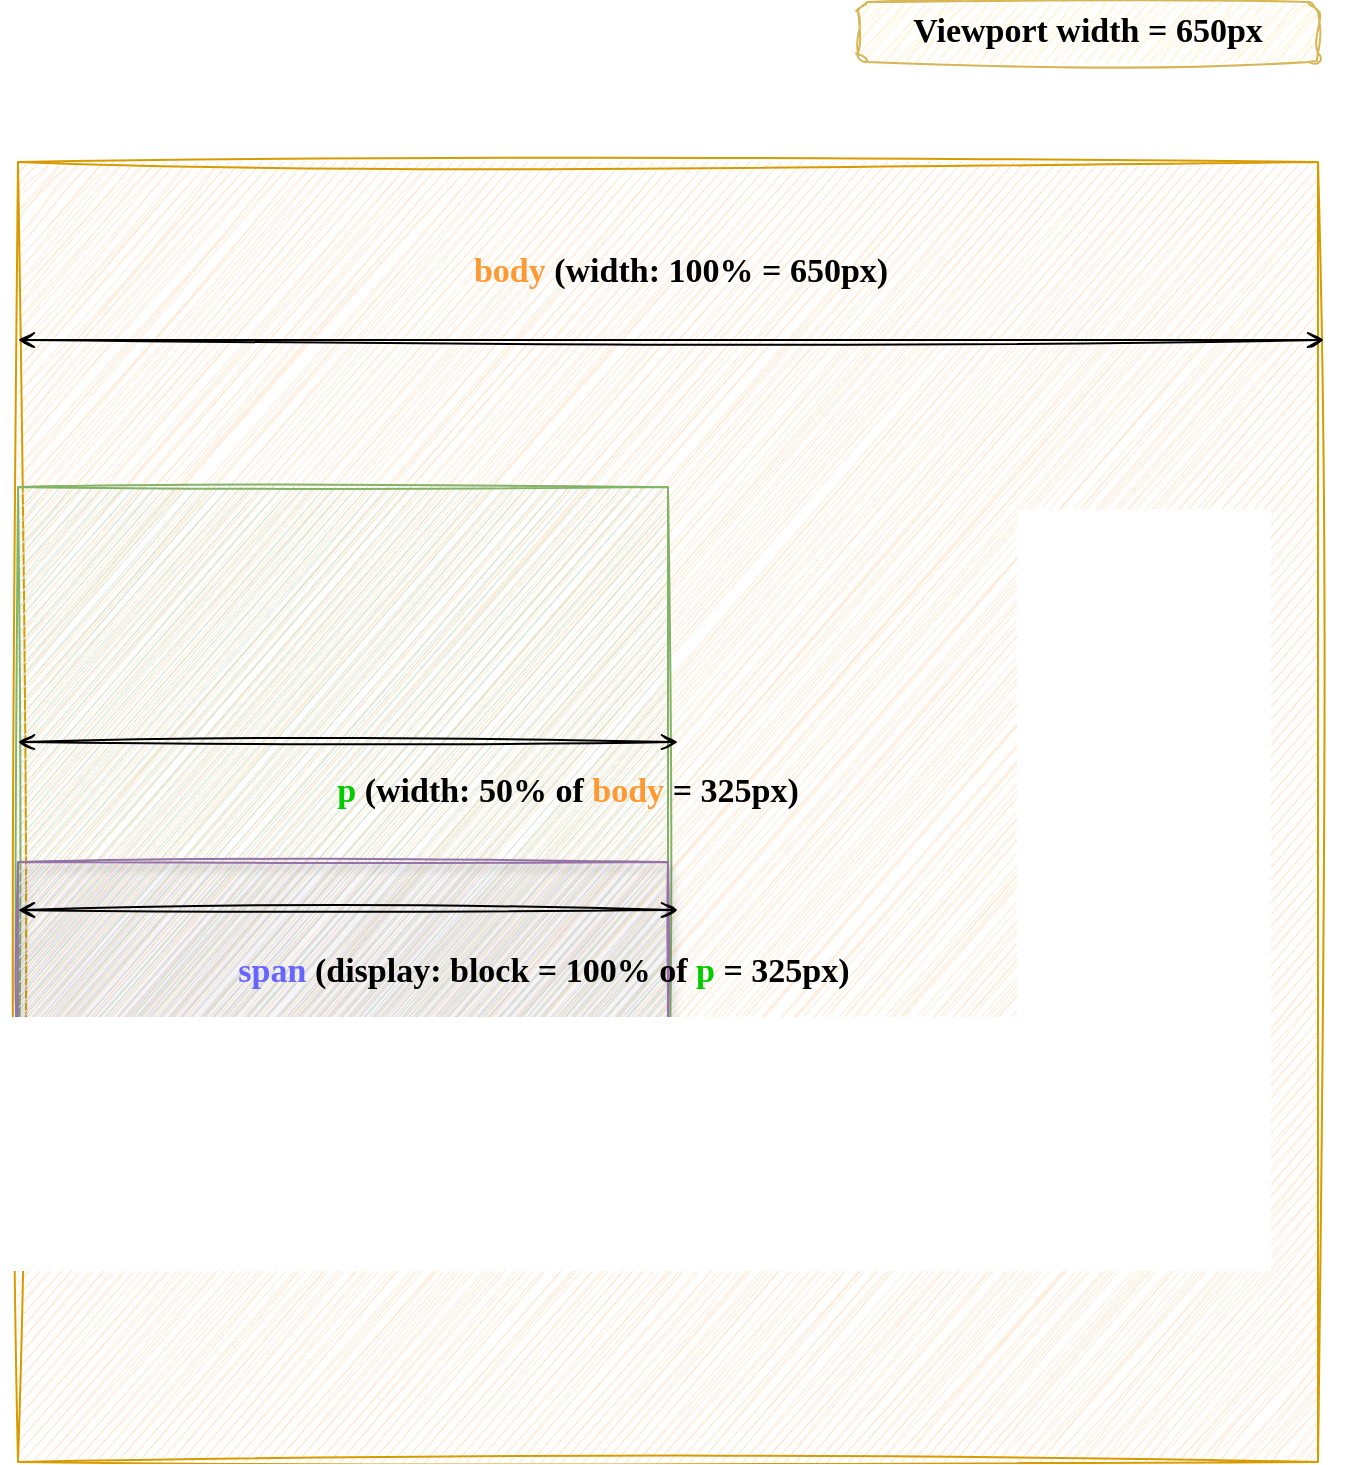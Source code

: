 <mxfile version="20.8.23" type="github">
  <diagram name="Page-1" id="5Ei6ttZmA6GhzldEK1YW">
    <mxGraphModel dx="1194" dy="1875" grid="1" gridSize="10" guides="1" tooltips="1" connect="1" arrows="1" fold="1" page="1" pageScale="1" pageWidth="827" pageHeight="1169" math="0" shadow="0">
      <root>
        <mxCell id="0" />
        <mxCell id="1" parent="0" />
        <mxCell id="lfEFn46B8pz3G-5Nh27z-1" value="" style="whiteSpace=wrap;html=1;aspect=fixed;fillColor=#ffe6cc;strokeColor=#d79b00;sketch=1;curveFitting=1;jiggle=2;rounded=0;glass=0;shadow=0;" vertex="1" parent="1">
          <mxGeometry x="200" y="-50" width="650" height="650" as="geometry" />
        </mxCell>
        <mxCell id="lfEFn46B8pz3G-5Nh27z-7" value="" style="endArrow=open;startArrow=open;html=1;rounded=0;sketch=1;curveFitting=1;jiggle=2;startFill=0;endFill=0;" edge="1" parent="1">
          <mxGeometry width="50" height="50" relative="1" as="geometry">
            <mxPoint x="853" y="39" as="sourcePoint" />
            <mxPoint x="200" y="39" as="targetPoint" />
          </mxGeometry>
        </mxCell>
        <mxCell id="lfEFn46B8pz3G-5Nh27z-8" value="" style="whiteSpace=wrap;html=1;aspect=fixed;rounded=0;shadow=0;glass=0;sketch=1;fillColor=#d5e8d4;strokeColor=#82b366;" vertex="1" parent="1">
          <mxGeometry x="200" y="112.5" width="325" height="325" as="geometry" />
        </mxCell>
        <mxCell id="lfEFn46B8pz3G-5Nh27z-9" value="" style="endArrow=open;startArrow=open;html=1;rounded=0;sketch=1;curveFitting=1;jiggle=2;startFill=0;endFill=0;" edge="1" parent="1" source="lfEFn46B8pz3G-5Nh27z-8">
          <mxGeometry width="50" height="50" relative="1" as="geometry">
            <mxPoint x="440" y="330" as="sourcePoint" />
            <mxPoint x="200.96" y="330" as="targetPoint" />
          </mxGeometry>
        </mxCell>
        <mxCell id="lfEFn46B8pz3G-5Nh27z-11" value="" style="rounded=0;whiteSpace=wrap;html=1;shadow=1;glass=0;sketch=1;fillColor=#e1d5e7;strokeColor=#9673a6;" vertex="1" parent="1">
          <mxGeometry x="200" y="300" width="325" height="90" as="geometry" />
        </mxCell>
        <mxCell id="lfEFn46B8pz3G-5Nh27z-13" value="&lt;font color=&quot;#ff9933&quot;&gt;body&lt;/font&gt; (width: 100% = 650px)" style="text;html=1;strokeColor=none;fillColor=none;align=center;verticalAlign=middle;whiteSpace=wrap;rounded=0;shadow=0;fontStyle=1;fontFamily=Comic Sans MS;fontSize=17;" vertex="1" parent="1">
          <mxGeometry x="380" y="-10" width="303" height="30" as="geometry" />
        </mxCell>
        <mxCell id="lfEFn46B8pz3G-5Nh27z-14" value="&lt;font color=&quot;#00cc00&quot;&gt;p&amp;nbsp;&lt;/font&gt;(width: 50% of &lt;font color=&quot;#ff9933&quot;&gt;body&lt;/font&gt; = 325px)" style="text;html=1;strokeColor=none;fillColor=none;align=center;verticalAlign=middle;whiteSpace=wrap;rounded=0;shadow=0;fontStyle=1;fontFamily=Comic Sans MS;fontSize=17;" vertex="1" parent="1">
          <mxGeometry x="330" y="250" width="290" height="30" as="geometry" />
        </mxCell>
        <mxCell id="lfEFn46B8pz3G-5Nh27z-15" value="&lt;font color=&quot;#6666ff&quot;&gt;span&amp;nbsp;&lt;/font&gt;(display: block = 100% of &lt;font color=&quot;#00cc00&quot;&gt;p&lt;/font&gt; = 325px)" style="text;html=1;strokeColor=none;fillColor=none;align=center;verticalAlign=middle;whiteSpace=wrap;rounded=0;shadow=0;fontStyle=1;fontFamily=Comic Sans MS;fontSize=17;" vertex="1" parent="1">
          <mxGeometry x="260" y="340" width="406.25" height="30" as="geometry" />
        </mxCell>
        <mxCell id="lfEFn46B8pz3G-5Nh27z-16" value="&lt;b&gt;Viewport width = 650px&lt;/b&gt;" style="text;html=1;strokeColor=#d6b656;fillColor=#fff2cc;align=center;verticalAlign=middle;whiteSpace=wrap;rounded=1;fontSize=17;fontFamily=Comic Sans MS;sketch=1;curveFitting=1;jiggle=2;" vertex="1" parent="1">
          <mxGeometry x="620" y="-130" width="230" height="30" as="geometry" />
        </mxCell>
        <mxCell id="lfEFn46B8pz3G-5Nh27z-17" value="" style="endArrow=open;startArrow=open;html=1;rounded=0;sketch=1;curveFitting=1;jiggle=2;startFill=0;endFill=0;" edge="1" parent="1">
          <mxGeometry width="50" height="50" relative="1" as="geometry">
            <mxPoint x="530" y="240" as="sourcePoint" />
            <mxPoint x="200" y="240" as="targetPoint" />
          </mxGeometry>
        </mxCell>
        <mxCell id="lfEFn46B8pz3G-5Nh27z-18" value="" style="endArrow=open;startArrow=open;html=1;rounded=0;sketch=1;curveFitting=1;jiggle=2;startFill=0;endFill=0;" edge="1" parent="1">
          <mxGeometry width="50" height="50" relative="1" as="geometry">
            <mxPoint x="530" y="324" as="sourcePoint" />
            <mxPoint x="200" y="324" as="targetPoint" />
          </mxGeometry>
        </mxCell>
      </root>
    </mxGraphModel>
  </diagram>
</mxfile>

